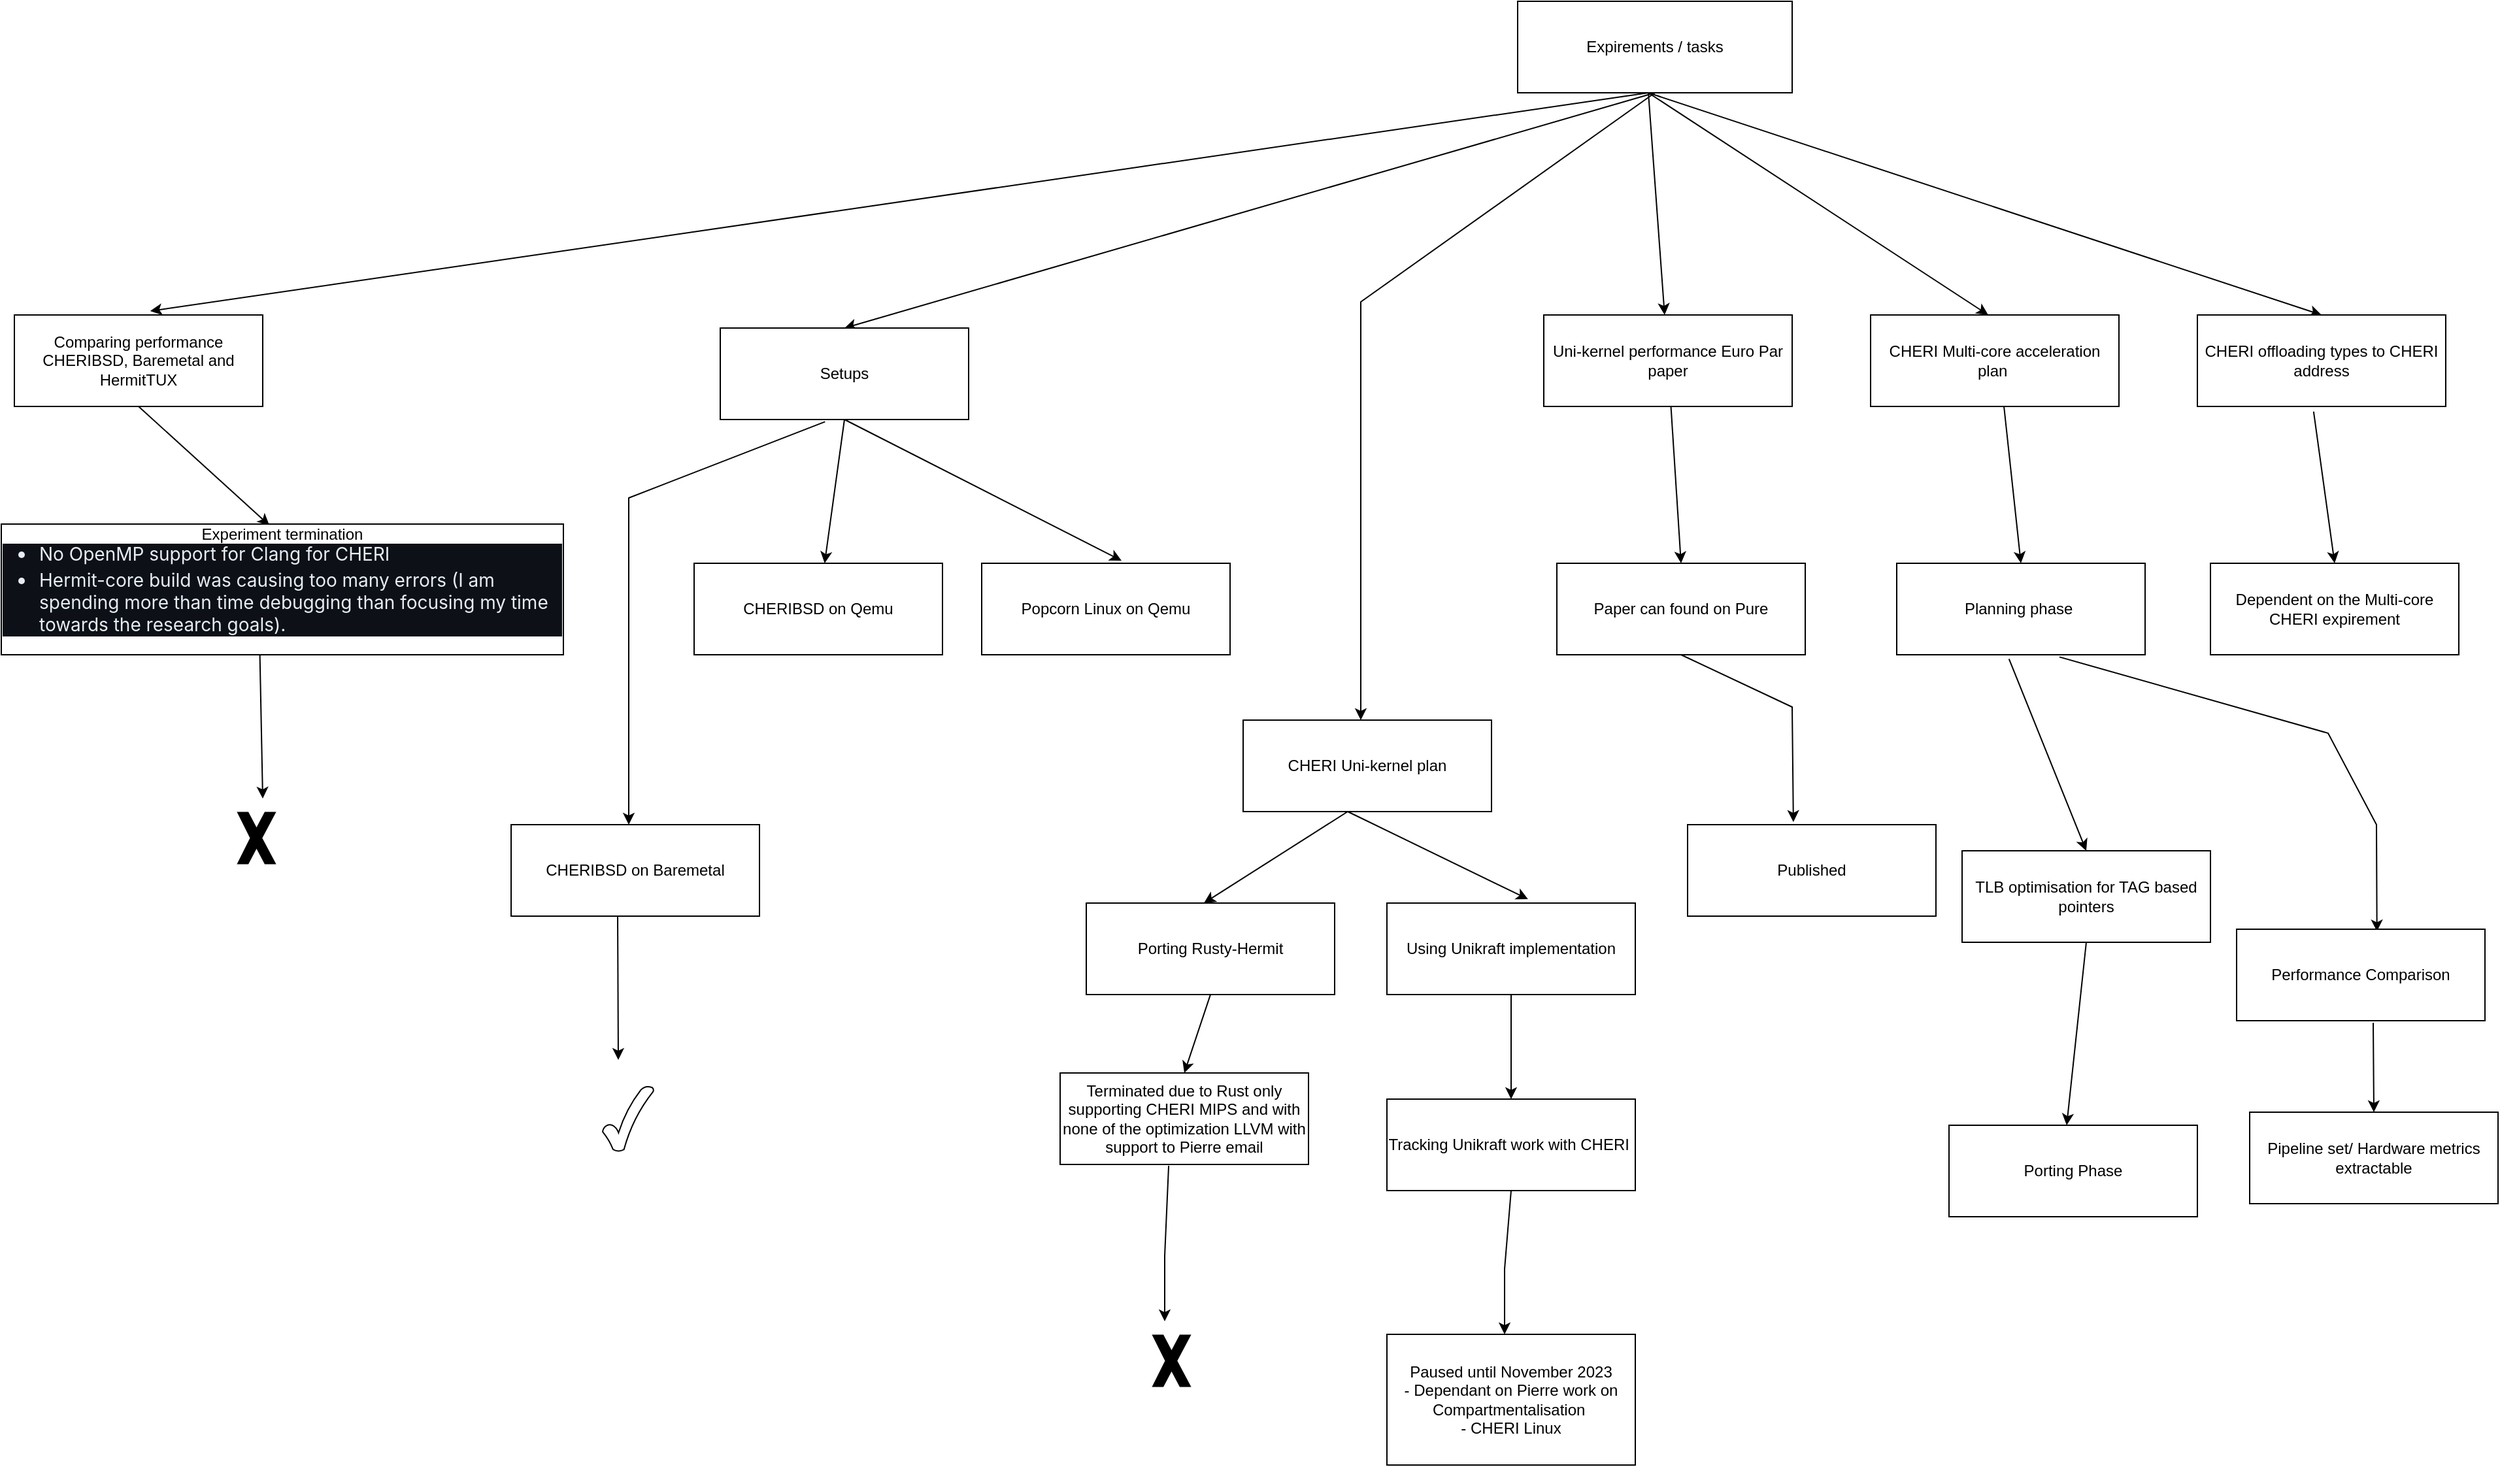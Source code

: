 <mxfile version="21.4.0" type="github" pages="4">
  <diagram name="Page-1" id="IVhuWNRBlAkUgPsZoB0r">
    <mxGraphModel dx="2767" dy="933" grid="1" gridSize="10" guides="1" tooltips="1" connect="1" arrows="1" fold="1" page="1" pageScale="1" pageWidth="1654" pageHeight="2336" math="0" shadow="0">
      <root>
        <mxCell id="0" />
        <mxCell id="1" parent="0" />
        <mxCell id="iBP4piJZRifYzZvC7ej7-6" value="Expirements / tasks" style="rounded=0;whiteSpace=wrap;html=1;" parent="1" vertex="1">
          <mxGeometry x="320" y="50" width="210" height="70" as="geometry" />
        </mxCell>
        <mxCell id="iBP4piJZRifYzZvC7ej7-7" value="Comparing performance CHERIBSD, Baremetal and HermitTUX" style="rounded=0;whiteSpace=wrap;html=1;" parent="1" vertex="1">
          <mxGeometry x="-830" y="290" width="190" height="70" as="geometry" />
        </mxCell>
        <mxCell id="iBP4piJZRifYzZvC7ej7-11" value="" style="endArrow=classic;html=1;rounded=0;entryX=0.547;entryY=-0.043;entryDx=0;entryDy=0;entryPerimeter=0;" parent="1" source="iBP4piJZRifYzZvC7ej7-6" target="iBP4piJZRifYzZvC7ej7-7" edge="1">
          <mxGeometry width="50" height="50" relative="1" as="geometry">
            <mxPoint x="400" y="430" as="sourcePoint" />
            <mxPoint x="450" y="380" as="targetPoint" />
            <Array as="points">
              <mxPoint x="420" y="120" />
            </Array>
          </mxGeometry>
        </mxCell>
        <mxCell id="iBP4piJZRifYzZvC7ej7-12" value="" style="endArrow=classic;html=1;rounded=0;exitX=0.5;exitY=1;exitDx=0;exitDy=0;entryX=0.477;entryY=0.01;entryDx=0;entryDy=0;entryPerimeter=0;" parent="1" source="iBP4piJZRifYzZvC7ej7-7" target="iBP4piJZRifYzZvC7ej7-13" edge="1">
          <mxGeometry width="50" height="50" relative="1" as="geometry">
            <mxPoint x="400" y="430" as="sourcePoint" />
            <mxPoint x="115" y="430" as="targetPoint" />
          </mxGeometry>
        </mxCell>
        <mxCell id="iBP4piJZRifYzZvC7ej7-13" value="Experiment termination&lt;ul style=&quot;box-sizing: border-box; padding-left: 2em; margin-top: 0px; color: rgb(230, 237, 243); font-family: -apple-system, BlinkMacSystemFont, &amp;quot;Segoe UI&amp;quot;, &amp;quot;Noto Sans&amp;quot;, Helvetica, Arial, sans-serif, &amp;quot;Apple Color Emoji&amp;quot;, &amp;quot;Segoe UI Emoji&amp;quot;; font-size: 14px; text-align: start; background-color: rgb(13, 17, 23); margin-bottom: 0px !important;&quot; dir=&quot;auto&quot;&gt;&lt;li style=&quot;box-sizing: border-box; margin-left: 0px;&quot;&gt;No OpenMP support for Clang for CHERI&lt;/li&gt;&lt;li style=&quot;box-sizing: border-box; margin-top: 0.25em; margin-left: 0px;&quot;&gt;Hermit-core build was causing too many errors (I am spending more than time debugging than focusing my time towards the research goals).&lt;/li&gt;&lt;/ul&gt;&amp;nbsp;" style="rounded=0;whiteSpace=wrap;html=1;" parent="1" vertex="1">
          <mxGeometry x="-840" y="450" width="430" height="100" as="geometry" />
        </mxCell>
        <mxCell id="iBP4piJZRifYzZvC7ej7-15" value="" style="endArrow=classic;html=1;rounded=0;entryX=0.5;entryY=0;entryDx=0;entryDy=0;exitX=0.5;exitY=1;exitDx=0;exitDy=0;" parent="1" source="iBP4piJZRifYzZvC7ej7-6" target="iBP4piJZRifYzZvC7ej7-17" edge="1">
          <mxGeometry width="50" height="50" relative="1" as="geometry">
            <mxPoint x="420" y="120" as="sourcePoint" />
            <mxPoint x="470" y="290" as="targetPoint" />
          </mxGeometry>
        </mxCell>
        <mxCell id="iBP4piJZRifYzZvC7ej7-17" value="Setups" style="rounded=0;whiteSpace=wrap;html=1;" parent="1" vertex="1">
          <mxGeometry x="-290" y="300" width="190" height="70" as="geometry" />
        </mxCell>
        <mxCell id="iBP4piJZRifYzZvC7ej7-18" value="" style="endArrow=classic;html=1;rounded=0;exitX=0.5;exitY=1;exitDx=0;exitDy=0;" parent="1" source="iBP4piJZRifYzZvC7ej7-17" target="iBP4piJZRifYzZvC7ej7-19" edge="1">
          <mxGeometry width="50" height="50" relative="1" as="geometry">
            <mxPoint x="75" y="370" as="sourcePoint" />
            <mxPoint x="420" y="470" as="targetPoint" />
          </mxGeometry>
        </mxCell>
        <mxCell id="iBP4piJZRifYzZvC7ej7-19" value="CHERIBSD on Qemu" style="rounded=0;whiteSpace=wrap;html=1;" parent="1" vertex="1">
          <mxGeometry x="-310" y="480" width="190" height="70" as="geometry" />
        </mxCell>
        <mxCell id="iBP4piJZRifYzZvC7ej7-20" value="" style="endArrow=classic;html=1;rounded=0;exitX=0.5;exitY=1;exitDx=0;exitDy=0;entryX=0.563;entryY=-0.029;entryDx=0;entryDy=0;entryPerimeter=0;" parent="1" source="iBP4piJZRifYzZvC7ej7-17" target="iBP4piJZRifYzZvC7ej7-21" edge="1">
          <mxGeometry width="50" height="50" relative="1" as="geometry">
            <mxPoint x="485" y="370" as="sourcePoint" />
            <mxPoint x="590" y="470" as="targetPoint" />
          </mxGeometry>
        </mxCell>
        <mxCell id="iBP4piJZRifYzZvC7ej7-21" value="Popcorn Linux on Qemu" style="rounded=0;whiteSpace=wrap;html=1;" parent="1" vertex="1">
          <mxGeometry x="-90" y="480" width="190" height="70" as="geometry" />
        </mxCell>
        <mxCell id="iBP4piJZRifYzZvC7ej7-22" value="Uni-kernel performance Euro Par paper" style="rounded=0;whiteSpace=wrap;html=1;" parent="1" vertex="1">
          <mxGeometry x="340" y="290" width="190" height="70" as="geometry" />
        </mxCell>
        <mxCell id="iBP4piJZRifYzZvC7ej7-23" value="" style="endArrow=classic;html=1;rounded=0;" parent="1" target="iBP4piJZRifYzZvC7ej7-22" edge="1">
          <mxGeometry width="50" height="50" relative="1" as="geometry">
            <mxPoint x="420" y="120" as="sourcePoint" />
            <mxPoint x="680" y="310" as="targetPoint" />
          </mxGeometry>
        </mxCell>
        <mxCell id="iBP4piJZRifYzZvC7ej7-24" value="" style="endArrow=classic;html=1;rounded=0;entryX=0.5;entryY=0;entryDx=0;entryDy=0;" parent="1" source="iBP4piJZRifYzZvC7ej7-22" target="iBP4piJZRifYzZvC7ej7-25" edge="1">
          <mxGeometry width="50" height="50" relative="1" as="geometry">
            <mxPoint x="445" y="130" as="sourcePoint" />
            <mxPoint x="410" y="450" as="targetPoint" />
          </mxGeometry>
        </mxCell>
        <mxCell id="iBP4piJZRifYzZvC7ej7-25" value="Paper can found on Pure" style="rounded=0;whiteSpace=wrap;html=1;" parent="1" vertex="1">
          <mxGeometry x="350" y="480" width="190" height="70" as="geometry" />
        </mxCell>
        <mxCell id="iBP4piJZRifYzZvC7ej7-26" value="" style="endArrow=classic;html=1;rounded=0;" parent="1" edge="1">
          <mxGeometry width="50" height="50" relative="1" as="geometry">
            <mxPoint x="420" y="120" as="sourcePoint" />
            <mxPoint x="680" y="290" as="targetPoint" />
          </mxGeometry>
        </mxCell>
        <mxCell id="iBP4piJZRifYzZvC7ej7-27" value="CHERI Multi-core acceleration plan&amp;nbsp;" style="rounded=0;whiteSpace=wrap;html=1;" parent="1" vertex="1">
          <mxGeometry x="590" y="290" width="190" height="70" as="geometry" />
        </mxCell>
        <mxCell id="iBP4piJZRifYzZvC7ej7-28" value="" style="endArrow=classic;html=1;rounded=0;exitX=0.537;exitY=1;exitDx=0;exitDy=0;exitPerimeter=0;entryX=0.5;entryY=0;entryDx=0;entryDy=0;" parent="1" source="iBP4piJZRifYzZvC7ej7-27" target="iBP4piJZRifYzZvC7ej7-29" edge="1">
          <mxGeometry width="50" height="50" relative="1" as="geometry">
            <mxPoint x="442" y="133" as="sourcePoint" />
            <mxPoint x="690" y="460" as="targetPoint" />
          </mxGeometry>
        </mxCell>
        <mxCell id="iBP4piJZRifYzZvC7ej7-29" value="Planning phase&amp;nbsp;" style="rounded=0;whiteSpace=wrap;html=1;" parent="1" vertex="1">
          <mxGeometry x="610" y="480" width="190" height="70" as="geometry" />
        </mxCell>
        <mxCell id="iBP4piJZRifYzZvC7ej7-30" value="" style="endArrow=classic;html=1;rounded=0;exitX=0.5;exitY=1;exitDx=0;exitDy=0;" parent="1" source="iBP4piJZRifYzZvC7ej7-6" edge="1">
          <mxGeometry width="50" height="50" relative="1" as="geometry">
            <mxPoint x="440" y="130" as="sourcePoint" />
            <mxPoint x="200" y="600" as="targetPoint" />
            <Array as="points">
              <mxPoint x="200" y="280" />
            </Array>
          </mxGeometry>
        </mxCell>
        <mxCell id="iBP4piJZRifYzZvC7ej7-32" value="CHERI Uni-kernel plan" style="rounded=0;whiteSpace=wrap;html=1;" parent="1" vertex="1">
          <mxGeometry x="110" y="600" width="190" height="70" as="geometry" />
        </mxCell>
        <mxCell id="iBP4piJZRifYzZvC7ej7-34" value="" style="endArrow=classic;html=1;rounded=0;exitX=0.421;exitY=1;exitDx=0;exitDy=0;exitPerimeter=0;" parent="1" source="iBP4piJZRifYzZvC7ej7-32" edge="1">
          <mxGeometry width="50" height="50" relative="1" as="geometry">
            <mxPoint x="702" y="370" as="sourcePoint" />
            <mxPoint x="80" y="740" as="targetPoint" />
          </mxGeometry>
        </mxCell>
        <mxCell id="iBP4piJZRifYzZvC7ej7-35" value="Porting Rusty-Hermit" style="rounded=0;whiteSpace=wrap;html=1;" parent="1" vertex="1">
          <mxGeometry x="-10" y="740" width="190" height="70" as="geometry" />
        </mxCell>
        <mxCell id="iBP4piJZRifYzZvC7ej7-36" value="" style="endArrow=classic;html=1;rounded=0;entryX=0.568;entryY=-0.043;entryDx=0;entryDy=0;entryPerimeter=0;" parent="1" target="iBP4piJZRifYzZvC7ej7-37" edge="1">
          <mxGeometry width="50" height="50" relative="1" as="geometry">
            <mxPoint x="190" y="670" as="sourcePoint" />
            <mxPoint x="260" y="740" as="targetPoint" />
          </mxGeometry>
        </mxCell>
        <mxCell id="iBP4piJZRifYzZvC7ej7-37" value="Using Unikraft implementation" style="rounded=0;whiteSpace=wrap;html=1;" parent="1" vertex="1">
          <mxGeometry x="220" y="740" width="190" height="70" as="geometry" />
        </mxCell>
        <mxCell id="iBP4piJZRifYzZvC7ej7-38" value="" style="endArrow=classic;html=1;rounded=0;exitX=0.5;exitY=1;exitDx=0;exitDy=0;entryX=0.5;entryY=0;entryDx=0;entryDy=0;" parent="1" source="iBP4piJZRifYzZvC7ej7-35" target="iBP4piJZRifYzZvC7ej7-39" edge="1">
          <mxGeometry width="50" height="50" relative="1" as="geometry">
            <mxPoint x="200" y="680" as="sourcePoint" />
            <mxPoint x="40" y="870" as="targetPoint" />
          </mxGeometry>
        </mxCell>
        <mxCell id="iBP4piJZRifYzZvC7ej7-39" value="Terminated due to Rust only supporting CHERI MIPS and with none of the optimization LLVM with support to Pierre email" style="rounded=0;whiteSpace=wrap;html=1;" parent="1" vertex="1">
          <mxGeometry x="-30" y="870" width="190" height="70" as="geometry" />
        </mxCell>
        <mxCell id="iBP4piJZRifYzZvC7ej7-40" value="" style="endArrow=classic;html=1;rounded=0;exitX=0.5;exitY=1;exitDx=0;exitDy=0;" parent="1" source="iBP4piJZRifYzZvC7ej7-37" edge="1">
          <mxGeometry width="50" height="50" relative="1" as="geometry">
            <mxPoint x="200" y="680" as="sourcePoint" />
            <mxPoint x="315" y="890" as="targetPoint" />
          </mxGeometry>
        </mxCell>
        <mxCell id="iBP4piJZRifYzZvC7ej7-41" value="Tracking Unikraft work with CHERI&amp;nbsp;" style="rounded=0;whiteSpace=wrap;html=1;" parent="1" vertex="1">
          <mxGeometry x="220" y="890" width="190" height="70" as="geometry" />
        </mxCell>
        <mxCell id="iBP4piJZRifYzZvC7ej7-42" value="" style="endArrow=classic;html=1;rounded=0;entryX=0.5;entryY=0;entryDx=0;entryDy=0;" parent="1" target="iBP4piJZRifYzZvC7ej7-43" edge="1">
          <mxGeometry width="50" height="50" relative="1" as="geometry">
            <mxPoint x="420" y="120" as="sourcePoint" />
            <mxPoint x="930" y="280" as="targetPoint" />
          </mxGeometry>
        </mxCell>
        <mxCell id="iBP4piJZRifYzZvC7ej7-43" value="CHERI offloading types to CHERI address" style="rounded=0;whiteSpace=wrap;html=1;" parent="1" vertex="1">
          <mxGeometry x="840" y="290" width="190" height="70" as="geometry" />
        </mxCell>
        <mxCell id="iBP4piJZRifYzZvC7ej7-44" value="Dependent on the Multi-core CHERI expirement" style="rounded=0;whiteSpace=wrap;html=1;" parent="1" vertex="1">
          <mxGeometry x="850" y="480" width="190" height="70" as="geometry" />
        </mxCell>
        <mxCell id="iBP4piJZRifYzZvC7ej7-45" value="" style="endArrow=classic;html=1;rounded=0;exitX=0.468;exitY=1.057;exitDx=0;exitDy=0;exitPerimeter=0;entryX=0.5;entryY=0;entryDx=0;entryDy=0;" parent="1" source="iBP4piJZRifYzZvC7ej7-43" target="iBP4piJZRifYzZvC7ej7-44" edge="1">
          <mxGeometry width="50" height="50" relative="1" as="geometry">
            <mxPoint x="702" y="370" as="sourcePoint" />
            <mxPoint x="715" y="490" as="targetPoint" />
          </mxGeometry>
        </mxCell>
        <mxCell id="iBP4piJZRifYzZvC7ej7-46" value="" style="endArrow=classic;html=1;rounded=0;exitX=0.46;exitY=1;exitDx=0;exitDy=0;exitPerimeter=0;" parent="1" source="iBP4piJZRifYzZvC7ej7-13" edge="1">
          <mxGeometry width="50" height="50" relative="1" as="geometry">
            <mxPoint x="-725" y="370" as="sourcePoint" />
            <mxPoint x="-640" y="660" as="targetPoint" />
          </mxGeometry>
        </mxCell>
        <mxCell id="iBP4piJZRifYzZvC7ej7-47" value="" style="verticalLabelPosition=bottom;verticalAlign=top;html=1;shape=mxgraph.basic.x;fillColor=#000000;strokeWidth=0;strokeColor=default;gradientColor=none;shadow=0;" parent="1" vertex="1">
          <mxGeometry x="-660" y="670" width="30" height="40" as="geometry" />
        </mxCell>
        <mxCell id="iBP4piJZRifYzZvC7ej7-48" value="" style="endArrow=classic;html=1;rounded=0;exitX=0.437;exitY=1.014;exitDx=0;exitDy=0;exitPerimeter=0;" parent="1" source="iBP4piJZRifYzZvC7ej7-39" edge="1">
          <mxGeometry width="50" height="50" relative="1" as="geometry">
            <mxPoint x="-632" y="560" as="sourcePoint" />
            <mxPoint x="50" y="1060" as="targetPoint" />
            <Array as="points">
              <mxPoint x="50" y="1010" />
            </Array>
          </mxGeometry>
        </mxCell>
        <mxCell id="iBP4piJZRifYzZvC7ej7-49" value="" style="verticalLabelPosition=bottom;verticalAlign=top;html=1;shape=mxgraph.basic.x;fillColor=#000000;strokeWidth=0;strokeColor=default;gradientColor=none;shadow=0;" parent="1" vertex="1">
          <mxGeometry x="40" y="1070" width="30" height="40" as="geometry" />
        </mxCell>
        <mxCell id="cGjM8kS-MEuuw_Mq0tPy-1" value="" style="endArrow=classic;html=1;rounded=0;exitX=0.5;exitY=1;exitDx=0;exitDy=0;entryX=0.426;entryY=-0.029;entryDx=0;entryDy=0;entryPerimeter=0;" parent="1" source="iBP4piJZRifYzZvC7ej7-25" target="cGjM8kS-MEuuw_Mq0tPy-2" edge="1">
          <mxGeometry width="50" height="50" relative="1" as="geometry">
            <mxPoint x="447" y="370" as="sourcePoint" />
            <mxPoint x="450" y="680" as="targetPoint" />
            <Array as="points">
              <mxPoint x="530" y="590" />
            </Array>
          </mxGeometry>
        </mxCell>
        <mxCell id="cGjM8kS-MEuuw_Mq0tPy-2" value="Published" style="rounded=0;whiteSpace=wrap;html=1;" parent="1" vertex="1">
          <mxGeometry x="450" y="680" width="190" height="70" as="geometry" />
        </mxCell>
        <mxCell id="kyJdiHDs66QlZAk7pm-M-2" value="" style="endArrow=classic;html=1;rounded=0;exitX=0.452;exitY=1.045;exitDx=0;exitDy=0;exitPerimeter=0;entryX=0.5;entryY=0;entryDx=0;entryDy=0;" edge="1" parent="1" source="iBP4piJZRifYzZvC7ej7-29" target="kyJdiHDs66QlZAk7pm-M-3">
          <mxGeometry width="50" height="50" relative="1" as="geometry">
            <mxPoint x="702" y="370" as="sourcePoint" />
            <mxPoint x="720" y="700" as="targetPoint" />
          </mxGeometry>
        </mxCell>
        <mxCell id="kyJdiHDs66QlZAk7pm-M-3" value="TLB optimisation for TAG based pointers" style="rounded=0;whiteSpace=wrap;html=1;" vertex="1" parent="1">
          <mxGeometry x="660" y="700" width="190" height="70" as="geometry" />
        </mxCell>
        <mxCell id="kyJdiHDs66QlZAk7pm-M-4" value="" style="endArrow=classic;html=1;rounded=0;exitX=0.422;exitY=1.024;exitDx=0;exitDy=0;exitPerimeter=0;" edge="1" parent="1" source="iBP4piJZRifYzZvC7ej7-17">
          <mxGeometry width="50" height="50" relative="1" as="geometry">
            <mxPoint x="-185" y="380" as="sourcePoint" />
            <mxPoint x="-360" y="680" as="targetPoint" />
            <Array as="points">
              <mxPoint x="-360" y="430" />
            </Array>
          </mxGeometry>
        </mxCell>
        <mxCell id="kyJdiHDs66QlZAk7pm-M-5" value="CHERIBSD on Baremetal" style="rounded=0;whiteSpace=wrap;html=1;" vertex="1" parent="1">
          <mxGeometry x="-450" y="680" width="190" height="70" as="geometry" />
        </mxCell>
        <mxCell id="kyJdiHDs66QlZAk7pm-M-6" value="" style="endArrow=classic;html=1;rounded=0;exitX=0.429;exitY=1.004;exitDx=0;exitDy=0;exitPerimeter=0;" edge="1" parent="1" source="kyJdiHDs66QlZAk7pm-M-5">
          <mxGeometry width="50" height="50" relative="1" as="geometry">
            <mxPoint x="-185" y="380" as="sourcePoint" />
            <mxPoint x="-368" y="860" as="targetPoint" />
          </mxGeometry>
        </mxCell>
        <mxCell id="kyJdiHDs66QlZAk7pm-M-8" value="" style="verticalLabelPosition=bottom;verticalAlign=top;html=1;shape=mxgraph.basic.tick" vertex="1" parent="1">
          <mxGeometry x="-380" y="880" width="39" height="50" as="geometry" />
        </mxCell>
        <mxCell id="kyJdiHDs66QlZAk7pm-M-9" value="" style="endArrow=classic;html=1;rounded=0;exitX=0.655;exitY=1.024;exitDx=0;exitDy=0;exitPerimeter=0;entryX=0.565;entryY=0.024;entryDx=0;entryDy=0;entryPerimeter=0;" edge="1" parent="1" source="iBP4piJZRifYzZvC7ej7-29" target="kyJdiHDs66QlZAk7pm-M-10">
          <mxGeometry width="50" height="50" relative="1" as="geometry">
            <mxPoint x="706" y="563" as="sourcePoint" />
            <mxPoint x="940" y="760" as="targetPoint" />
            <Array as="points">
              <mxPoint x="940" y="610" />
              <mxPoint x="977" y="680" />
            </Array>
          </mxGeometry>
        </mxCell>
        <mxCell id="kyJdiHDs66QlZAk7pm-M-10" value="Performance Comparison" style="rounded=0;whiteSpace=wrap;html=1;" vertex="1" parent="1">
          <mxGeometry x="870" y="760" width="190" height="70" as="geometry" />
        </mxCell>
        <mxCell id="kyJdiHDs66QlZAk7pm-M-11" value="" style="endArrow=classic;html=1;rounded=0;exitX=0.55;exitY=1.024;exitDx=0;exitDy=0;exitPerimeter=0;" edge="1" parent="1" source="kyJdiHDs66QlZAk7pm-M-10">
          <mxGeometry width="50" height="50" relative="1" as="geometry">
            <mxPoint x="744" y="562" as="sourcePoint" />
            <mxPoint x="975" y="900" as="targetPoint" />
            <Array as="points" />
          </mxGeometry>
        </mxCell>
        <mxCell id="kyJdiHDs66QlZAk7pm-M-12" value="Pipeline set/ Hardware metrics extractable" style="rounded=0;whiteSpace=wrap;html=1;" vertex="1" parent="1">
          <mxGeometry x="880" y="900" width="190" height="70" as="geometry" />
        </mxCell>
        <mxCell id="kyJdiHDs66QlZAk7pm-M-13" value="" style="endArrow=classic;html=1;rounded=0;exitX=0.5;exitY=1;exitDx=0;exitDy=0;" edge="1" parent="1" source="iBP4piJZRifYzZvC7ej7-41">
          <mxGeometry width="50" height="50" relative="1" as="geometry">
            <mxPoint x="63" y="951" as="sourcePoint" />
            <mxPoint x="310" y="1070" as="targetPoint" />
            <Array as="points">
              <mxPoint x="310" y="1020" />
            </Array>
          </mxGeometry>
        </mxCell>
        <mxCell id="kyJdiHDs66QlZAk7pm-M-14" value="Paused until November 2023&lt;br&gt;- Dependant on Pierre work on Compartmentalisation&amp;nbsp;&lt;br&gt;- CHERI Linux" style="rounded=0;whiteSpace=wrap;html=1;" vertex="1" parent="1">
          <mxGeometry x="220" y="1070" width="190" height="100" as="geometry" />
        </mxCell>
        <mxCell id="kyJdiHDs66QlZAk7pm-M-15" value="" style="endArrow=classic;html=1;rounded=0;exitX=0.5;exitY=1;exitDx=0;exitDy=0;" edge="1" parent="1" source="kyJdiHDs66QlZAk7pm-M-3">
          <mxGeometry width="50" height="50" relative="1" as="geometry">
            <mxPoint x="706" y="563" as="sourcePoint" />
            <mxPoint x="740" y="910" as="targetPoint" />
          </mxGeometry>
        </mxCell>
        <mxCell id="kyJdiHDs66QlZAk7pm-M-16" value="Porting Phase" style="rounded=0;whiteSpace=wrap;html=1;" vertex="1" parent="1">
          <mxGeometry x="650" y="910" width="190" height="70" as="geometry" />
        </mxCell>
      </root>
    </mxGraphModel>
  </diagram>
  <diagram id="PB315q-_nRMGu6VC5TNa" name="Page-2">
    <mxGraphModel dx="668" dy="1729" grid="1" gridSize="10" guides="1" tooltips="1" connect="1" arrows="1" fold="1" page="1" pageScale="1" pageWidth="827" pageHeight="1169" math="0" shadow="0">
      <root>
        <mxCell id="0" />
        <mxCell id="1" parent="0" />
        <mxCell id="1PHlDHdwBZCAE0vjDp-E-1" value="Thesis Contributions&amp;nbsp;" style="rounded=0;whiteSpace=wrap;html=1;" vertex="1" parent="1">
          <mxGeometry x="240" y="-10" width="370" height="50" as="geometry" />
        </mxCell>
        <mxCell id="1PHlDHdwBZCAE0vjDp-E-2" value="" style="endArrow=classic;html=1;rounded=0;exitX=0.524;exitY=1;exitDx=0;exitDy=0;exitPerimeter=0;entryX=0.03;entryY=-0.133;entryDx=0;entryDy=0;entryPerimeter=0;" edge="1" parent="1" source="1PHlDHdwBZCAE0vjDp-E-1" target="1PHlDHdwBZCAE0vjDp-E-4">
          <mxGeometry width="50" height="50" relative="1" as="geometry">
            <mxPoint x="390" y="310" as="sourcePoint" />
            <mxPoint x="300" y="150" as="targetPoint" />
            <Array as="points">
              <mxPoint x="320" y="90" />
            </Array>
          </mxGeometry>
        </mxCell>
        <mxCell id="1PHlDHdwBZCAE0vjDp-E-4" value="Exploration for Performance Optimisations for CHERI (Fat pointers)" style="rounded=0;whiteSpace=wrap;html=1;" vertex="1" parent="1">
          <mxGeometry x="310" y="150" width="400" height="30" as="geometry" />
        </mxCell>
        <mxCell id="1PHlDHdwBZCAE0vjDp-E-5" value="" style="endArrow=classic;html=1;rounded=0;exitX=0.043;exitY=1.133;exitDx=0;exitDy=0;exitPerimeter=0;" edge="1" parent="1" source="1PHlDHdwBZCAE0vjDp-E-4">
          <mxGeometry width="50" height="50" relative="1" as="geometry">
            <mxPoint x="300" y="180" as="sourcePoint" />
            <mxPoint x="360" y="230" as="targetPoint" />
            <Array as="points">
              <mxPoint x="329" y="230" />
            </Array>
          </mxGeometry>
        </mxCell>
        <mxCell id="1PHlDHdwBZCAE0vjDp-E-6" value="General Optimizations&amp;nbsp;" style="rounded=0;whiteSpace=wrap;html=1;" vertex="1" parent="1">
          <mxGeometry x="370" y="220" width="200" height="20" as="geometry" />
        </mxCell>
        <mxCell id="1PHlDHdwBZCAE0vjDp-E-7" value="" style="endArrow=classic;html=1;rounded=0;exitX=0.1;exitY=1.2;exitDx=0;exitDy=0;exitPerimeter=0;" edge="1" parent="1" source="1PHlDHdwBZCAE0vjDp-E-6">
          <mxGeometry width="50" height="50" relative="1" as="geometry">
            <mxPoint x="390" y="250" as="sourcePoint" />
            <mxPoint x="440" y="280" as="targetPoint" />
            <Array as="points">
              <mxPoint x="390" y="280" />
            </Array>
          </mxGeometry>
        </mxCell>
        <mxCell id="1PHlDHdwBZCAE0vjDp-E-9" value="Improving TLB (hits by introducing Range TLB) &amp;nbsp;" style="rounded=0;whiteSpace=wrap;html=1;" vertex="1" parent="1">
          <mxGeometry x="450" y="270" width="280" height="20" as="geometry" />
        </mxCell>
        <mxCell id="1PHlDHdwBZCAE0vjDp-E-12" value="" style="endArrow=classic;html=1;rounded=0;" edge="1" parent="1">
          <mxGeometry width="50" height="50" relative="1" as="geometry">
            <mxPoint x="330" y="230" as="sourcePoint" />
            <mxPoint x="370" y="380" as="targetPoint" />
            <Array as="points">
              <mxPoint x="330" y="380" />
            </Array>
          </mxGeometry>
        </mxCell>
        <mxCell id="1PHlDHdwBZCAE0vjDp-E-13" value="Programming Language oriented based optmizations&amp;nbsp;" style="rounded=0;whiteSpace=wrap;html=1;" vertex="1" parent="1">
          <mxGeometry x="380" y="370" width="350" height="20" as="geometry" />
        </mxCell>
        <mxCell id="1PHlDHdwBZCAE0vjDp-E-14" value="" style="endArrow=classic;html=1;rounded=0;exitX=0.026;exitY=1;exitDx=0;exitDy=0;exitPerimeter=0;entryX=0;entryY=0.5;entryDx=0;entryDy=0;" edge="1" parent="1" source="1PHlDHdwBZCAE0vjDp-E-13" target="1PHlDHdwBZCAE0vjDp-E-15">
          <mxGeometry width="50" height="50" relative="1" as="geometry">
            <mxPoint x="390" y="350" as="sourcePoint" />
            <mxPoint x="430" y="390" as="targetPoint" />
            <Array as="points">
              <mxPoint x="390" y="475" />
            </Array>
          </mxGeometry>
        </mxCell>
        <mxCell id="1PHlDHdwBZCAE0vjDp-E-15" value="Prototype Language to store types on the FAT pointers &amp;nbsp;&amp;nbsp;" style="rounded=0;whiteSpace=wrap;html=1;" vertex="1" parent="1">
          <mxGeometry x="440" y="450" width="300" height="50" as="geometry" />
        </mxCell>
        <mxCell id="1PHlDHdwBZCAE0vjDp-E-16" value="" style="endArrow=classic;html=1;rounded=0;entryX=0;entryY=0.5;entryDx=0;entryDy=0;" edge="1" parent="1" target="1PHlDHdwBZCAE0vjDp-E-17">
          <mxGeometry width="50" height="50" relative="1" as="geometry">
            <mxPoint x="330" y="330" as="sourcePoint" />
            <mxPoint x="380" y="490" as="targetPoint" />
            <Array as="points">
              <mxPoint x="320" y="560" />
            </Array>
          </mxGeometry>
        </mxCell>
        <mxCell id="1PHlDHdwBZCAE0vjDp-E-17" value="Uni-kernel stand point" style="rounded=0;whiteSpace=wrap;html=1;" vertex="1" parent="1">
          <mxGeometry x="380" y="550" width="350" height="20" as="geometry" />
        </mxCell>
        <mxCell id="1PHlDHdwBZCAE0vjDp-E-18" value="" style="endArrow=classic;html=1;rounded=0;exitX=0.057;exitY=1.05;exitDx=0;exitDy=0;exitPerimeter=0;entryX=-0.018;entryY=0.46;entryDx=0;entryDy=0;entryPerimeter=0;" edge="1" parent="1" source="1PHlDHdwBZCAE0vjDp-E-17" target="1PHlDHdwBZCAE0vjDp-E-19">
          <mxGeometry width="50" height="50" relative="1" as="geometry">
            <mxPoint x="400" y="254" as="sourcePoint" />
            <mxPoint x="440" y="680" as="targetPoint" />
            <Array as="points">
              <mxPoint x="400" y="660" />
            </Array>
          </mxGeometry>
        </mxCell>
        <mxCell id="1PHlDHdwBZCAE0vjDp-E-19" value="Performance evaluation of Optimisations and prototype programming language combined with an inner working of CHERI using a Uni-kernel.&amp;nbsp;" style="rounded=0;whiteSpace=wrap;html=1;" vertex="1" parent="1">
          <mxGeometry x="425" y="640" width="330" height="50" as="geometry" />
        </mxCell>
        <mxCell id="1PHlDHdwBZCAE0vjDp-E-20" value="" style="endArrow=classic;html=1;rounded=0;entryX=0;entryY=0.5;entryDx=0;entryDy=0;" edge="1" parent="1" target="1PHlDHdwBZCAE0vjDp-E-21">
          <mxGeometry width="50" height="50" relative="1" as="geometry">
            <mxPoint x="320" y="560" as="sourcePoint" />
            <mxPoint x="390" y="760" as="targetPoint" />
            <Array as="points">
              <mxPoint x="310" y="760" />
            </Array>
          </mxGeometry>
        </mxCell>
        <mxCell id="1PHlDHdwBZCAE0vjDp-E-21" value="Parallelism" style="rounded=0;whiteSpace=wrap;html=1;" vertex="1" parent="1">
          <mxGeometry x="400" y="750" width="350" height="20" as="geometry" />
        </mxCell>
        <mxCell id="1PHlDHdwBZCAE0vjDp-E-22" value="" style="endArrow=classic;html=1;rounded=0;exitX=0.037;exitY=1;exitDx=0;exitDy=0;exitPerimeter=0;" edge="1" parent="1" source="1PHlDHdwBZCAE0vjDp-E-21">
          <mxGeometry width="50" height="50" relative="1" as="geometry">
            <mxPoint x="410" y="581" as="sourcePoint" />
            <mxPoint x="440" y="810" as="targetPoint" />
            <Array as="points">
              <mxPoint x="410" y="810" />
            </Array>
          </mxGeometry>
        </mxCell>
        <mxCell id="1PHlDHdwBZCAE0vjDp-E-24" value="- https://ieeexplore.ieee.org/abstract/document/10058509&lt;br&gt;-&amp;nbsp;&lt;a href=&quot;https://dl.acm.org/doi/pdf/10.114/3418597&quot;&gt;https://dl.acm.org/doi/pdf/10.114/3418597&lt;/a&gt;&lt;br&gt;" style="rounded=0;whiteSpace=wrap;html=1;" vertex="1" parent="1">
          <mxGeometry x="440" y="790" width="330" height="50" as="geometry" />
        </mxCell>
      </root>
    </mxGraphModel>
  </diagram>
  <diagram id="eMg8MEtXJMZLBOzkxGBn" name="Page-3">
    <mxGraphModel dx="668" dy="560" grid="1" gridSize="10" guides="1" tooltips="1" connect="1" arrows="1" fold="1" page="1" pageScale="1" pageWidth="827" pageHeight="1169" math="0" shadow="0">
      <root>
        <mxCell id="0" />
        <mxCell id="1" parent="0" />
        <mxCell id="zFArNCVWvWvGiAw87Jxr-1" value="Outside community on the lookout&amp;nbsp;" style="rounded=0;whiteSpace=wrap;html=1;" vertex="1" parent="1">
          <mxGeometry x="240" y="40" width="390" height="30" as="geometry" />
        </mxCell>
        <mxCell id="zFArNCVWvWvGiAw87Jxr-2" value="Jeremy&amp;nbsp;" style="rounded=0;whiteSpace=wrap;html=1;" vertex="1" parent="1">
          <mxGeometry x="130" y="120" width="210" height="40" as="geometry" />
        </mxCell>
        <mxCell id="zFArNCVWvWvGiAw87Jxr-3" value="" style="endArrow=classic;html=1;rounded=0;exitX=0.371;exitY=1.05;exitDx=0;exitDy=0;exitPerimeter=0;" edge="1" parent="1" source="zFArNCVWvWvGiAw87Jxr-2">
          <mxGeometry width="50" height="50" relative="1" as="geometry">
            <mxPoint x="390" y="360" as="sourcePoint" />
            <mxPoint x="280" y="240" as="targetPoint" />
            <Array as="points">
              <mxPoint x="210" y="240" />
            </Array>
          </mxGeometry>
        </mxCell>
        <mxCell id="zFArNCVWvWvGiAw87Jxr-4" value="CHERI with memory allocation" style="rounded=0;whiteSpace=wrap;html=1;" vertex="1" parent="1">
          <mxGeometry x="280" y="220" width="210" height="40" as="geometry" />
        </mxCell>
        <mxCell id="zFArNCVWvWvGiAw87Jxr-5" value="" style="endArrow=classic;html=1;rounded=0;" edge="1" parent="1">
          <mxGeometry width="50" height="50" relative="1" as="geometry">
            <mxPoint x="210" y="240" as="sourcePoint" />
            <mxPoint x="280" y="320" as="targetPoint" />
            <Array as="points">
              <mxPoint x="210" y="320" />
            </Array>
          </mxGeometry>
        </mxCell>
        <mxCell id="zFArNCVWvWvGiAw87Jxr-6" value="Haskell support for CHERI" style="rounded=0;whiteSpace=wrap;html=1;" vertex="1" parent="1">
          <mxGeometry x="280" y="300" width="210" height="40" as="geometry" />
        </mxCell>
        <mxCell id="zFArNCVWvWvGiAw87Jxr-7" value="Pierre&amp;nbsp;" style="rounded=0;whiteSpace=wrap;html=1;" vertex="1" parent="1">
          <mxGeometry x="130" y="390" width="210" height="40" as="geometry" />
        </mxCell>
        <mxCell id="zFArNCVWvWvGiAw87Jxr-8" value="" style="endArrow=classic;html=1;rounded=0;exitX=0.39;exitY=1.075;exitDx=0;exitDy=0;exitPerimeter=0;" edge="1" parent="1" source="zFArNCVWvWvGiAw87Jxr-7">
          <mxGeometry width="50" height="50" relative="1" as="geometry">
            <mxPoint x="218" y="172" as="sourcePoint" />
            <mxPoint x="260" y="490" as="targetPoint" />
            <Array as="points">
              <mxPoint x="212" y="490" />
            </Array>
          </mxGeometry>
        </mxCell>
        <mxCell id="zFArNCVWvWvGiAw87Jxr-9" value="FlexOS with Unikraft" style="rounded=0;whiteSpace=wrap;html=1;" vertex="1" parent="1">
          <mxGeometry x="260" y="470" width="210" height="40" as="geometry" />
        </mxCell>
        <mxCell id="zFArNCVWvWvGiAw87Jxr-10" value="CHERI community" style="rounded=0;whiteSpace=wrap;html=1;" vertex="1" parent="1">
          <mxGeometry x="600" y="120" width="210" height="40" as="geometry" />
        </mxCell>
        <mxCell id="zFArNCVWvWvGiAw87Jxr-11" value="" style="endArrow=classic;html=1;rounded=0;exitX=0.143;exitY=1.025;exitDx=0;exitDy=0;exitPerimeter=0;" edge="1" parent="1" source="zFArNCVWvWvGiAw87Jxr-10">
          <mxGeometry width="50" height="50" relative="1" as="geometry">
            <mxPoint x="218" y="172" as="sourcePoint" />
            <mxPoint x="670" y="220" as="targetPoint" />
            <Array as="points">
              <mxPoint x="630" y="220" />
            </Array>
          </mxGeometry>
        </mxCell>
        <mxCell id="zFArNCVWvWvGiAw87Jxr-12" value="CHERI Linux" style="rounded=0;whiteSpace=wrap;html=1;" vertex="1" parent="1">
          <mxGeometry x="670" y="200" width="150" height="40" as="geometry" />
        </mxCell>
        <mxCell id="zFArNCVWvWvGiAw87Jxr-13" value="" style="endArrow=classic;html=1;rounded=0;" edge="1" parent="1">
          <mxGeometry width="50" height="50" relative="1" as="geometry">
            <mxPoint x="630" y="220" as="sourcePoint" />
            <mxPoint x="670" y="290" as="targetPoint" />
            <Array as="points">
              <mxPoint x="630" y="290" />
            </Array>
          </mxGeometry>
        </mxCell>
        <mxCell id="zFArNCVWvWvGiAw87Jxr-14" value="CHERI Compartments docs&amp;nbsp;" style="rounded=0;whiteSpace=wrap;html=1;" vertex="1" parent="1">
          <mxGeometry x="670" y="270" width="150" height="40" as="geometry" />
        </mxCell>
        <mxCell id="zFArNCVWvWvGiAw87Jxr-15" value="" style="endArrow=classic;html=1;rounded=0;" edge="1" parent="1">
          <mxGeometry width="50" height="50" relative="1" as="geometry">
            <mxPoint x="630" y="290" as="sourcePoint" />
            <mxPoint x="670" y="390" as="targetPoint" />
            <Array as="points">
              <mxPoint x="630" y="390" />
            </Array>
          </mxGeometry>
        </mxCell>
        <mxCell id="zFArNCVWvWvGiAw87Jxr-16" value="ARM performance evaluation docs" style="rounded=0;whiteSpace=wrap;html=1;" vertex="1" parent="1">
          <mxGeometry x="670" y="370" width="150" height="40" as="geometry" />
        </mxCell>
      </root>
    </mxGraphModel>
  </diagram>
  <diagram id="XiHljB6mcVRsCf0qqXBQ" name="Page-4">
    <mxGraphModel dx="668" dy="560" grid="1" gridSize="10" guides="1" tooltips="1" connect="1" arrows="1" fold="1" page="1" pageScale="1" pageWidth="827" pageHeight="1169" math="0" shadow="0">
      <root>
        <mxCell id="0" />
        <mxCell id="1" parent="0" />
        <mxCell id="akIbdxqe4N0OBFvRfe0e-1" value="Conference / Events plans / Travel plans" style="rounded=0;whiteSpace=wrap;html=1;" vertex="1" parent="1">
          <mxGeometry x="219" y="60" width="390" height="50" as="geometry" />
        </mxCell>
        <mxCell id="akIbdxqe4N0OBFvRfe0e-2" value="" style="endArrow=classic;html=1;rounded=0;exitX=0.228;exitY=1.04;exitDx=0;exitDy=0;exitPerimeter=0;" edge="1" parent="1" source="akIbdxqe4N0OBFvRfe0e-1">
          <mxGeometry width="50" height="50" relative="1" as="geometry">
            <mxPoint x="390" y="360" as="sourcePoint" />
            <mxPoint x="410" y="230" as="targetPoint" />
            <Array as="points">
              <mxPoint x="310" y="230" />
            </Array>
          </mxGeometry>
        </mxCell>
        <mxCell id="akIbdxqe4N0OBFvRfe0e-3" value="SPLV (End of July)" style="rounded=0;whiteSpace=wrap;html=1;" vertex="1" parent="1">
          <mxGeometry x="414" y="220" width="180" height="30" as="geometry" />
        </mxCell>
        <mxCell id="akIbdxqe4N0OBFvRfe0e-4" value="" style="endArrow=classic;html=1;rounded=0;entryX=-0.006;entryY=0.569;entryDx=0;entryDy=0;entryPerimeter=0;" edge="1" parent="1" target="akIbdxqe4N0OBFvRfe0e-5">
          <mxGeometry width="50" height="50" relative="1" as="geometry">
            <mxPoint x="310" y="230" as="sourcePoint" />
            <mxPoint x="380" y="330" as="targetPoint" />
            <Array as="points">
              <mxPoint x="310" y="430" />
            </Array>
          </mxGeometry>
        </mxCell>
        <mxCell id="akIbdxqe4N0OBFvRfe0e-5" value="&lt;h3 style=&quot;text-align: center;&quot;&gt;&lt;span style=&quot;font-weight: normal;&quot;&gt;EuroSys 2024 - 23-26 April (tentative), 2024, Athens, Greece&lt;/span&gt;&lt;/h3&gt;&lt;div&gt;&amp;nbsp; &amp;nbsp; &amp;nbsp; &amp;nbsp; &amp;nbsp; &amp;nbsp; - &amp;nbsp;Fall deadline&lt;/div&gt;&amp;nbsp; &amp;nbsp; &amp;nbsp; &amp;nbsp; &amp;nbsp; &amp;nbsp; &amp;nbsp; &amp;nbsp;October 19, 2023" style="rounded=0;whiteSpace=wrap;html=1;align=left;" vertex="1" parent="1">
          <mxGeometry x="380" y="360" width="330" height="130" as="geometry" />
        </mxCell>
        <mxCell id="akIbdxqe4N0OBFvRfe0e-7" value="" style="endArrow=classic;html=1;rounded=0;" edge="1" parent="1">
          <mxGeometry width="50" height="50" relative="1" as="geometry">
            <mxPoint x="310" y="330" as="sourcePoint" />
            <mxPoint x="370" y="570" as="targetPoint" />
            <Array as="points">
              <mxPoint x="310" y="570" />
            </Array>
          </mxGeometry>
        </mxCell>
        <mxCell id="akIbdxqe4N0OBFvRfe0e-8" value="" style="endArrow=classic;html=1;rounded=0;" edge="1" parent="1">
          <mxGeometry width="50" height="50" relative="1" as="geometry">
            <mxPoint x="310" y="300" as="sourcePoint" />
            <mxPoint x="400" y="300" as="targetPoint" />
            <Array as="points">
              <mxPoint x="350" y="300" />
            </Array>
          </mxGeometry>
        </mxCell>
        <mxCell id="akIbdxqe4N0OBFvRfe0e-9" value="Summer Break (Dubai and Brazil from 1st August to 3rd September)&lt;br&gt;- I will be working remotely and attending weekly meetings&amp;nbsp;" style="rounded=0;whiteSpace=wrap;html=1;" vertex="1" parent="1">
          <mxGeometry x="400" y="280" width="330" height="60" as="geometry" />
        </mxCell>
        <mxCell id="akIbdxqe4N0OBFvRfe0e-10" value="CHERI all hands Meetup November" style="rounded=0;whiteSpace=wrap;html=1;" vertex="1" parent="1">
          <mxGeometry x="370" y="555" width="320" height="30" as="geometry" />
        </mxCell>
      </root>
    </mxGraphModel>
  </diagram>
</mxfile>
